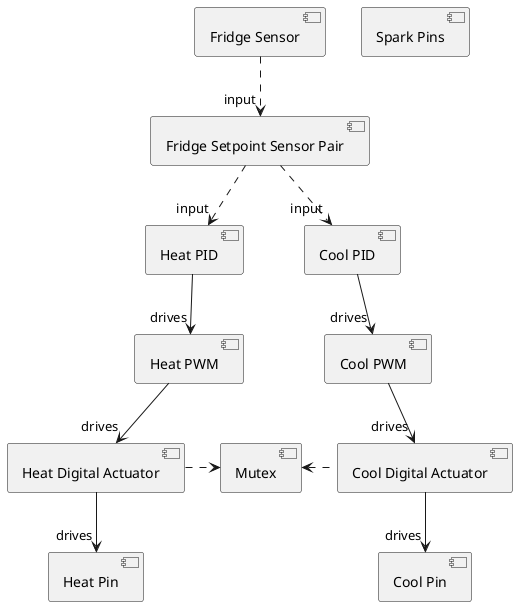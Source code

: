 @startuml Fridge Control Chain
component heat_PID as "Heat PID"
component heat_PWM as "Heat PWM"
component heat_Digital as "Heat Digital Actuator"
component heat_Pin as "Heat Pin"

component cool_PID as "Cool PID"
component cool_PWM as "Cool PWM"
component cool_Digital as "Cool Digital Actuator"
component cool_Pin as "Cool Pin"

component fridge_SSP as "Fridge Setpoint Sensor Pair"
component fridge_Sensor as "Fridge Sensor"

component Mutex
component SparkPins as "Spark Pins"

fridge_Sensor .down.> "input" fridge_SSP
fridge_SSP .down.> "input" heat_PID
fridge_SSP .down.> "input" cool_PID

heat_PID -down-> "drives" heat_PWM
heat_PWM -down-> "drives" heat_Digital
heat_Digital -down-> "drives" heat_Pin
heat_Digital .right.> Mutex

cool_PID -down-> "drives" cool_PWM
cool_PWM -down-> "drives" cool_Digital
cool_Digital -down-> "drives" cool_Pin
cool_Digital .left.> Mutex

@enduml